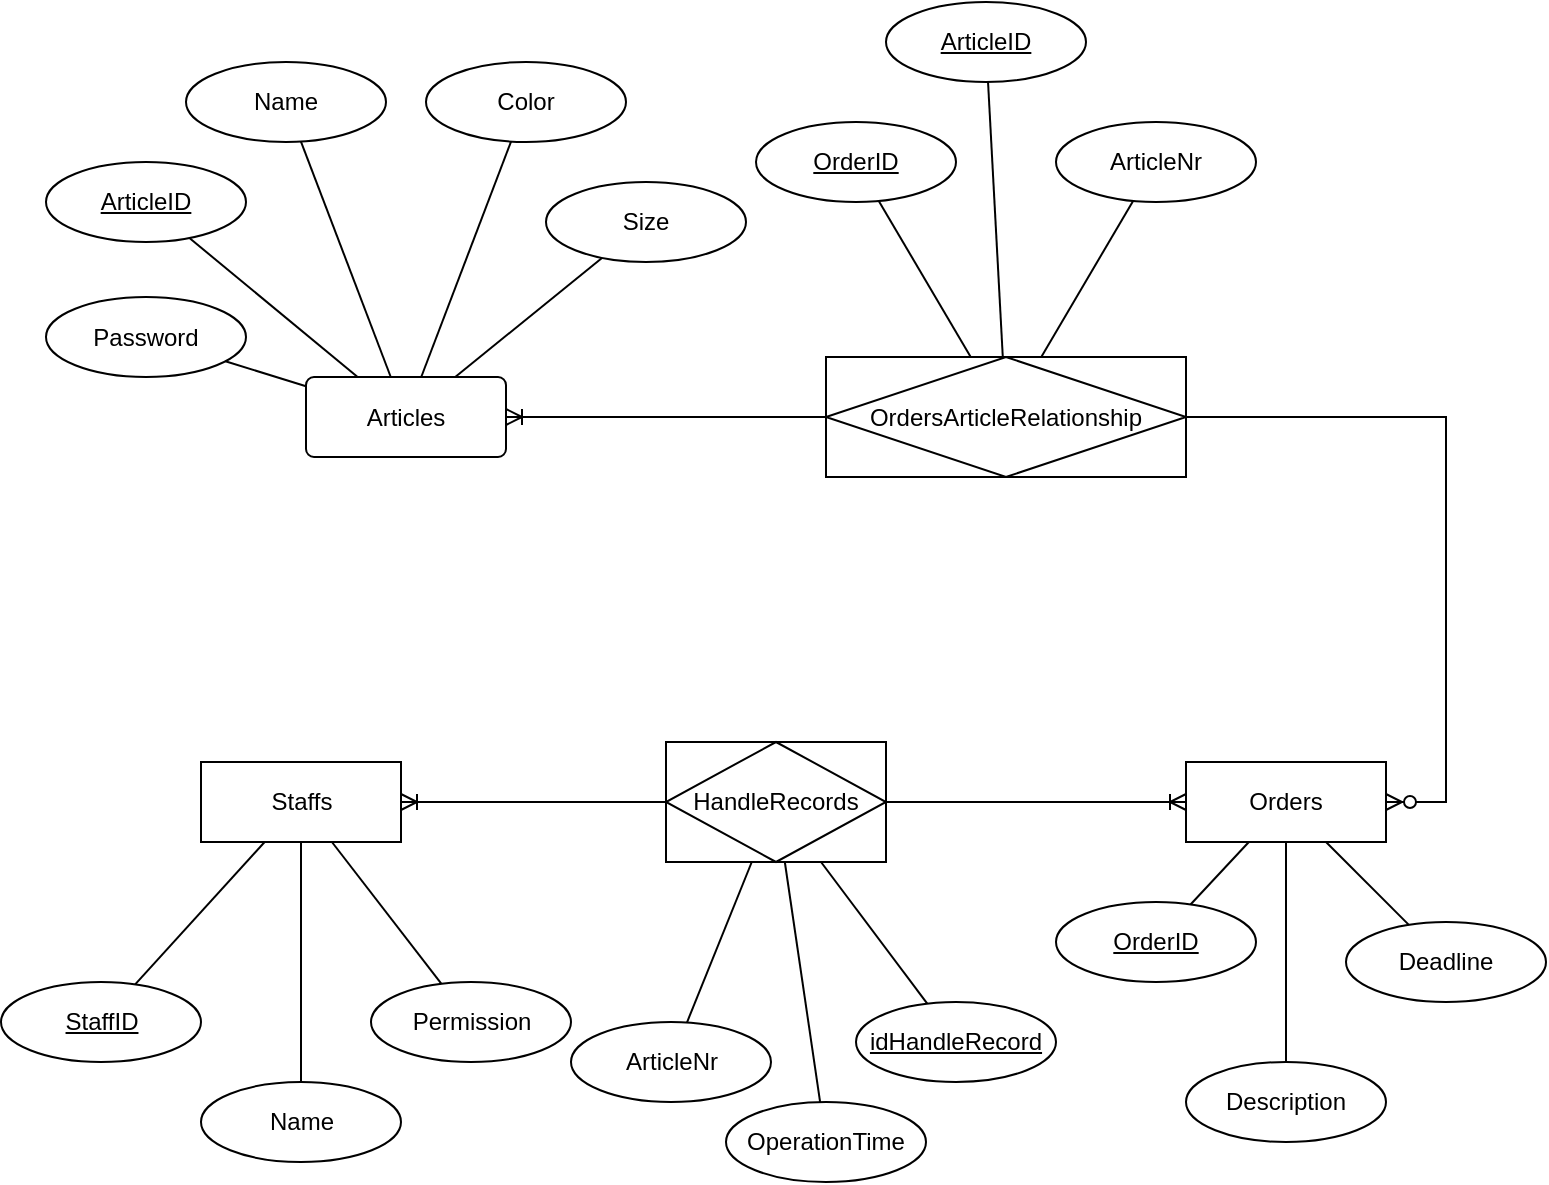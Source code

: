 <mxfile version="23.1.5" type="device">
  <diagram id="R2lEEEUBdFMjLlhIrx00" name="Page-1">
    <mxGraphModel dx="1461" dy="831" grid="1" gridSize="10" guides="1" tooltips="1" connect="1" arrows="1" fold="1" page="1" pageScale="1" pageWidth="850" pageHeight="1100" math="0" shadow="0" extFonts="Permanent Marker^https://fonts.googleapis.com/css?family=Permanent+Marker">
      <root>
        <mxCell id="0" />
        <mxCell id="1" parent="0" />
        <mxCell id="jFr1V5iLm8L49rTAl1Lo-57" value="HandleRecords" style="shape=associativeEntity;whiteSpace=wrap;html=1;align=center;rotation=0;" parent="1" vertex="1">
          <mxGeometry x="380" y="470" width="110" height="60" as="geometry" />
        </mxCell>
        <mxCell id="jFr1V5iLm8L49rTAl1Lo-60" value="" style="edgeStyle=entityRelationEdgeStyle;fontSize=12;html=1;endArrow=ERoneToMany;rounded=0;" parent="1" source="jFr1V5iLm8L49rTAl1Lo-57" target="jFr1V5iLm8L49rTAl1Lo-79" edge="1">
          <mxGeometry width="100" height="100" relative="1" as="geometry">
            <mxPoint x="332.5" y="500" as="sourcePoint" />
            <mxPoint x="482.5" y="530" as="targetPoint" />
            <Array as="points">
              <mxPoint x="410" y="500" />
            </Array>
          </mxGeometry>
        </mxCell>
        <mxCell id="jFr1V5iLm8L49rTAl1Lo-61" value="" style="edgeStyle=entityRelationEdgeStyle;fontSize=12;html=1;endArrow=ERoneToMany;rounded=0;" parent="1" source="jFr1V5iLm8L49rTAl1Lo-57" target="jFr1V5iLm8L49rTAl1Lo-74" edge="1">
          <mxGeometry width="100" height="100" relative="1" as="geometry">
            <mxPoint x="500" y="500" as="sourcePoint" />
            <mxPoint x="600" y="400" as="targetPoint" />
          </mxGeometry>
        </mxCell>
        <mxCell id="jFr1V5iLm8L49rTAl1Lo-65" value="Articles" style="rounded=1;arcSize=10;whiteSpace=wrap;html=1;align=center;" parent="1" vertex="1">
          <mxGeometry x="200" y="287.5" width="100" height="40" as="geometry" />
        </mxCell>
        <mxCell id="jFr1V5iLm8L49rTAl1Lo-66" value="ArticleID" style="ellipse;whiteSpace=wrap;html=1;align=center;fontStyle=4;" parent="1" vertex="1">
          <mxGeometry x="70" y="180" width="100" height="40" as="geometry" />
        </mxCell>
        <mxCell id="jFr1V5iLm8L49rTAl1Lo-67" value="" style="endArrow=none;html=1;rounded=0;" parent="1" source="jFr1V5iLm8L49rTAl1Lo-66" target="jFr1V5iLm8L49rTAl1Lo-65" edge="1">
          <mxGeometry relative="1" as="geometry">
            <mxPoint x="510" y="420" as="sourcePoint" />
            <mxPoint x="670" y="420" as="targetPoint" />
          </mxGeometry>
        </mxCell>
        <mxCell id="jFr1V5iLm8L49rTAl1Lo-68" value="Name" style="ellipse;whiteSpace=wrap;html=1;align=center;" parent="1" vertex="1">
          <mxGeometry x="140" y="130" width="100" height="40" as="geometry" />
        </mxCell>
        <mxCell id="jFr1V5iLm8L49rTAl1Lo-69" value="Color" style="ellipse;whiteSpace=wrap;html=1;align=center;" parent="1" vertex="1">
          <mxGeometry x="260" y="130" width="100" height="40" as="geometry" />
        </mxCell>
        <mxCell id="jFr1V5iLm8L49rTAl1Lo-70" value="Size" style="ellipse;whiteSpace=wrap;html=1;align=center;" parent="1" vertex="1">
          <mxGeometry x="320" y="190" width="100" height="40" as="geometry" />
        </mxCell>
        <mxCell id="jFr1V5iLm8L49rTAl1Lo-71" value="" style="endArrow=none;html=1;rounded=0;" parent="1" source="jFr1V5iLm8L49rTAl1Lo-68" target="jFr1V5iLm8L49rTAl1Lo-65" edge="1">
          <mxGeometry relative="1" as="geometry">
            <mxPoint x="510" y="420" as="sourcePoint" />
            <mxPoint x="670" y="420" as="targetPoint" />
          </mxGeometry>
        </mxCell>
        <mxCell id="jFr1V5iLm8L49rTAl1Lo-72" value="" style="endArrow=none;html=1;rounded=0;" parent="1" source="jFr1V5iLm8L49rTAl1Lo-69" target="jFr1V5iLm8L49rTAl1Lo-65" edge="1">
          <mxGeometry relative="1" as="geometry">
            <mxPoint x="234" y="180" as="sourcePoint" />
            <mxPoint x="250" y="280" as="targetPoint" />
          </mxGeometry>
        </mxCell>
        <mxCell id="jFr1V5iLm8L49rTAl1Lo-73" value="" style="endArrow=none;html=1;rounded=0;" parent="1" source="jFr1V5iLm8L49rTAl1Lo-70" target="jFr1V5iLm8L49rTAl1Lo-65" edge="1">
          <mxGeometry relative="1" as="geometry">
            <mxPoint x="380" y="237" as="sourcePoint" />
            <mxPoint x="320" y="355" as="targetPoint" />
          </mxGeometry>
        </mxCell>
        <mxCell id="jFr1V5iLm8L49rTAl1Lo-74" value="Orders" style="whiteSpace=wrap;html=1;align=center;" parent="1" vertex="1">
          <mxGeometry x="640" y="480" width="100" height="40" as="geometry" />
        </mxCell>
        <mxCell id="jFr1V5iLm8L49rTAl1Lo-75" value="OrderID" style="ellipse;whiteSpace=wrap;html=1;align=center;fontStyle=4;" parent="1" vertex="1">
          <mxGeometry x="425" y="160" width="100" height="40" as="geometry" />
        </mxCell>
        <mxCell id="jFr1V5iLm8L49rTAl1Lo-77" value="" style="endArrow=none;html=1;rounded=0;" parent="1" source="jFr1V5iLm8L49rTAl1Lo-75" target="W6sS12mCfC2lYu0C6Cq5-1" edge="1">
          <mxGeometry relative="1" as="geometry">
            <mxPoint x="635" y="250" as="sourcePoint" />
            <mxPoint x="795" y="250" as="targetPoint" />
          </mxGeometry>
        </mxCell>
        <mxCell id="jFr1V5iLm8L49rTAl1Lo-78" value="" style="endArrow=none;html=1;rounded=0;" parent="1" source="W6sS12mCfC2lYu0C6Cq5-2" target="W6sS12mCfC2lYu0C6Cq5-1" edge="1">
          <mxGeometry relative="1" as="geometry">
            <mxPoint x="495.959" y="360.065" as="sourcePoint" />
            <mxPoint x="610" y="260" as="targetPoint" />
          </mxGeometry>
        </mxCell>
        <mxCell id="jFr1V5iLm8L49rTAl1Lo-79" value="Staffs" style="whiteSpace=wrap;html=1;align=center;" parent="1" vertex="1">
          <mxGeometry x="147.5" y="480" width="100" height="40" as="geometry" />
        </mxCell>
        <mxCell id="jFr1V5iLm8L49rTAl1Lo-82" value="StaffID" style="ellipse;whiteSpace=wrap;html=1;align=center;fontStyle=4;" parent="1" vertex="1">
          <mxGeometry x="47.5" y="590" width="100" height="40" as="geometry" />
        </mxCell>
        <mxCell id="jFr1V5iLm8L49rTAl1Lo-83" value="Name" style="ellipse;whiteSpace=wrap;html=1;align=center;" parent="1" vertex="1">
          <mxGeometry x="147.5" y="640" width="100" height="40" as="geometry" />
        </mxCell>
        <mxCell id="jFr1V5iLm8L49rTAl1Lo-84" value="Permission" style="ellipse;whiteSpace=wrap;html=1;align=center;" parent="1" vertex="1">
          <mxGeometry x="232.5" y="590" width="100" height="40" as="geometry" />
        </mxCell>
        <mxCell id="jFr1V5iLm8L49rTAl1Lo-85" value="" style="endArrow=none;html=1;rounded=0;" parent="1" source="jFr1V5iLm8L49rTAl1Lo-79" target="jFr1V5iLm8L49rTAl1Lo-82" edge="1">
          <mxGeometry relative="1" as="geometry">
            <mxPoint x="47.5" y="550" as="sourcePoint" />
            <mxPoint x="207.5" y="550" as="targetPoint" />
          </mxGeometry>
        </mxCell>
        <mxCell id="jFr1V5iLm8L49rTAl1Lo-86" value="" style="endArrow=none;html=1;rounded=0;" parent="1" source="jFr1V5iLm8L49rTAl1Lo-79" target="jFr1V5iLm8L49rTAl1Lo-83" edge="1">
          <mxGeometry relative="1" as="geometry">
            <mxPoint x="207.5" y="650" as="sourcePoint" />
            <mxPoint x="367.5" y="650" as="targetPoint" />
          </mxGeometry>
        </mxCell>
        <mxCell id="jFr1V5iLm8L49rTAl1Lo-87" value="" style="endArrow=none;html=1;rounded=0;" parent="1" source="jFr1V5iLm8L49rTAl1Lo-79" target="jFr1V5iLm8L49rTAl1Lo-84" edge="1">
          <mxGeometry relative="1" as="geometry">
            <mxPoint x="127.5" y="650" as="sourcePoint" />
            <mxPoint x="287.5" y="650" as="targetPoint" />
          </mxGeometry>
        </mxCell>
        <mxCell id="jFr1V5iLm8L49rTAl1Lo-88" value="OperationTime" style="ellipse;whiteSpace=wrap;html=1;align=center;" parent="1" vertex="1">
          <mxGeometry x="410" y="650" width="100" height="40" as="geometry" />
        </mxCell>
        <mxCell id="jFr1V5iLm8L49rTAl1Lo-89" value="" style="endArrow=none;html=1;rounded=0;" parent="1" source="jFr1V5iLm8L49rTAl1Lo-57" target="jFr1V5iLm8L49rTAl1Lo-88" edge="1">
          <mxGeometry relative="1" as="geometry">
            <mxPoint x="510" y="570" as="sourcePoint" />
            <mxPoint x="670" y="570" as="targetPoint" />
          </mxGeometry>
        </mxCell>
        <mxCell id="_gVGmNgQieUBv6OinKzh-1" value="idHandleRecord" style="ellipse;whiteSpace=wrap;html=1;align=center;fontStyle=4;" parent="1" vertex="1">
          <mxGeometry x="475" y="600" width="100" height="40" as="geometry" />
        </mxCell>
        <mxCell id="_gVGmNgQieUBv6OinKzh-2" value="" style="endArrow=none;html=1;rounded=0;" parent="1" source="jFr1V5iLm8L49rTAl1Lo-57" target="_gVGmNgQieUBv6OinKzh-1" edge="1">
          <mxGeometry relative="1" as="geometry">
            <mxPoint x="510" y="580" as="sourcePoint" />
            <mxPoint x="670" y="580" as="targetPoint" />
          </mxGeometry>
        </mxCell>
        <mxCell id="_gVGmNgQieUBv6OinKzh-3" value="ArticleNr" style="ellipse;whiteSpace=wrap;html=1;align=center;" parent="1" vertex="1">
          <mxGeometry x="332.5" y="610" width="100" height="40" as="geometry" />
        </mxCell>
        <mxCell id="_gVGmNgQieUBv6OinKzh-5" value="" style="endArrow=none;html=1;rounded=0;" parent="1" source="jFr1V5iLm8L49rTAl1Lo-57" target="_gVGmNgQieUBv6OinKzh-3" edge="1">
          <mxGeometry relative="1" as="geometry">
            <mxPoint x="640" y="540" as="sourcePoint" />
            <mxPoint x="800" y="540" as="targetPoint" />
          </mxGeometry>
        </mxCell>
        <mxCell id="Hy-uaHb2eXiMixHJtiIe-1" value="Password" style="ellipse;whiteSpace=wrap;html=1;align=center;" parent="1" vertex="1">
          <mxGeometry x="70" y="247.5" width="100" height="40" as="geometry" />
        </mxCell>
        <mxCell id="Hy-uaHb2eXiMixHJtiIe-2" value="" style="endArrow=none;html=1;rounded=0;" parent="1" source="Hy-uaHb2eXiMixHJtiIe-1" target="jFr1V5iLm8L49rTAl1Lo-65" edge="1">
          <mxGeometry relative="1" as="geometry">
            <mxPoint x="40" y="390" as="sourcePoint" />
            <mxPoint x="200" y="390" as="targetPoint" />
          </mxGeometry>
        </mxCell>
        <mxCell id="W6sS12mCfC2lYu0C6Cq5-1" value="OrdersArticleRelationship" style="shape=associativeEntity;whiteSpace=wrap;html=1;align=center;" vertex="1" parent="1">
          <mxGeometry x="460" y="277.5" width="180" height="60" as="geometry" />
        </mxCell>
        <mxCell id="W6sS12mCfC2lYu0C6Cq5-2" value="ArticleID" style="ellipse;whiteSpace=wrap;html=1;align=center;fontStyle=4;" vertex="1" parent="1">
          <mxGeometry x="490" y="100" width="100" height="40" as="geometry" />
        </mxCell>
        <mxCell id="W6sS12mCfC2lYu0C6Cq5-3" value="ArticleNr" style="ellipse;whiteSpace=wrap;html=1;align=center;" vertex="1" parent="1">
          <mxGeometry x="575" y="160" width="100" height="40" as="geometry" />
        </mxCell>
        <mxCell id="W6sS12mCfC2lYu0C6Cq5-5" value="" style="endArrow=none;html=1;rounded=0;" edge="1" parent="1" source="W6sS12mCfC2lYu0C6Cq5-1" target="W6sS12mCfC2lYu0C6Cq5-3">
          <mxGeometry relative="1" as="geometry">
            <mxPoint x="490" y="360" as="sourcePoint" />
            <mxPoint x="650" y="360" as="targetPoint" />
          </mxGeometry>
        </mxCell>
        <mxCell id="W6sS12mCfC2lYu0C6Cq5-10" value="" style="edgeStyle=entityRelationEdgeStyle;fontSize=12;html=1;endArrow=ERoneToMany;rounded=0;" edge="1" parent="1" source="W6sS12mCfC2lYu0C6Cq5-1" target="jFr1V5iLm8L49rTAl1Lo-65">
          <mxGeometry width="100" height="100" relative="1" as="geometry">
            <mxPoint x="550" y="390" as="sourcePoint" />
            <mxPoint x="650" y="290" as="targetPoint" />
          </mxGeometry>
        </mxCell>
        <mxCell id="W6sS12mCfC2lYu0C6Cq5-11" value="" style="edgeStyle=entityRelationEdgeStyle;fontSize=12;html=1;endArrow=ERzeroToMany;endFill=1;rounded=0;" edge="1" parent="1" source="W6sS12mCfC2lYu0C6Cq5-1" target="jFr1V5iLm8L49rTAl1Lo-74">
          <mxGeometry width="100" height="100" relative="1" as="geometry">
            <mxPoint x="550" y="390" as="sourcePoint" />
            <mxPoint x="650" y="290" as="targetPoint" />
          </mxGeometry>
        </mxCell>
        <mxCell id="W6sS12mCfC2lYu0C6Cq5-12" value="OrderID" style="ellipse;whiteSpace=wrap;html=1;align=center;fontStyle=4;" vertex="1" parent="1">
          <mxGeometry x="575" y="550" width="100" height="40" as="geometry" />
        </mxCell>
        <mxCell id="W6sS12mCfC2lYu0C6Cq5-13" value="Description" style="ellipse;whiteSpace=wrap;html=1;align=center;" vertex="1" parent="1">
          <mxGeometry x="640" y="630" width="100" height="40" as="geometry" />
        </mxCell>
        <mxCell id="W6sS12mCfC2lYu0C6Cq5-14" value="Deadline" style="ellipse;whiteSpace=wrap;html=1;align=center;" vertex="1" parent="1">
          <mxGeometry x="720" y="560" width="100" height="40" as="geometry" />
        </mxCell>
        <mxCell id="W6sS12mCfC2lYu0C6Cq5-15" value="" style="endArrow=none;html=1;rounded=0;" edge="1" parent="1" source="W6sS12mCfC2lYu0C6Cq5-12" target="jFr1V5iLm8L49rTAl1Lo-74">
          <mxGeometry relative="1" as="geometry">
            <mxPoint x="500" y="500" as="sourcePoint" />
            <mxPoint x="660" y="500" as="targetPoint" />
          </mxGeometry>
        </mxCell>
        <mxCell id="W6sS12mCfC2lYu0C6Cq5-16" value="" style="endArrow=none;html=1;rounded=0;" edge="1" parent="1" source="jFr1V5iLm8L49rTAl1Lo-74" target="W6sS12mCfC2lYu0C6Cq5-13">
          <mxGeometry relative="1" as="geometry">
            <mxPoint x="600" y="610" as="sourcePoint" />
            <mxPoint x="760" y="610" as="targetPoint" />
          </mxGeometry>
        </mxCell>
        <mxCell id="W6sS12mCfC2lYu0C6Cq5-17" value="" style="endArrow=none;html=1;rounded=0;" edge="1" parent="1" source="jFr1V5iLm8L49rTAl1Lo-74" target="W6sS12mCfC2lYu0C6Cq5-14">
          <mxGeometry relative="1" as="geometry">
            <mxPoint x="630" y="500" as="sourcePoint" />
            <mxPoint x="790" y="500" as="targetPoint" />
          </mxGeometry>
        </mxCell>
      </root>
    </mxGraphModel>
  </diagram>
</mxfile>

